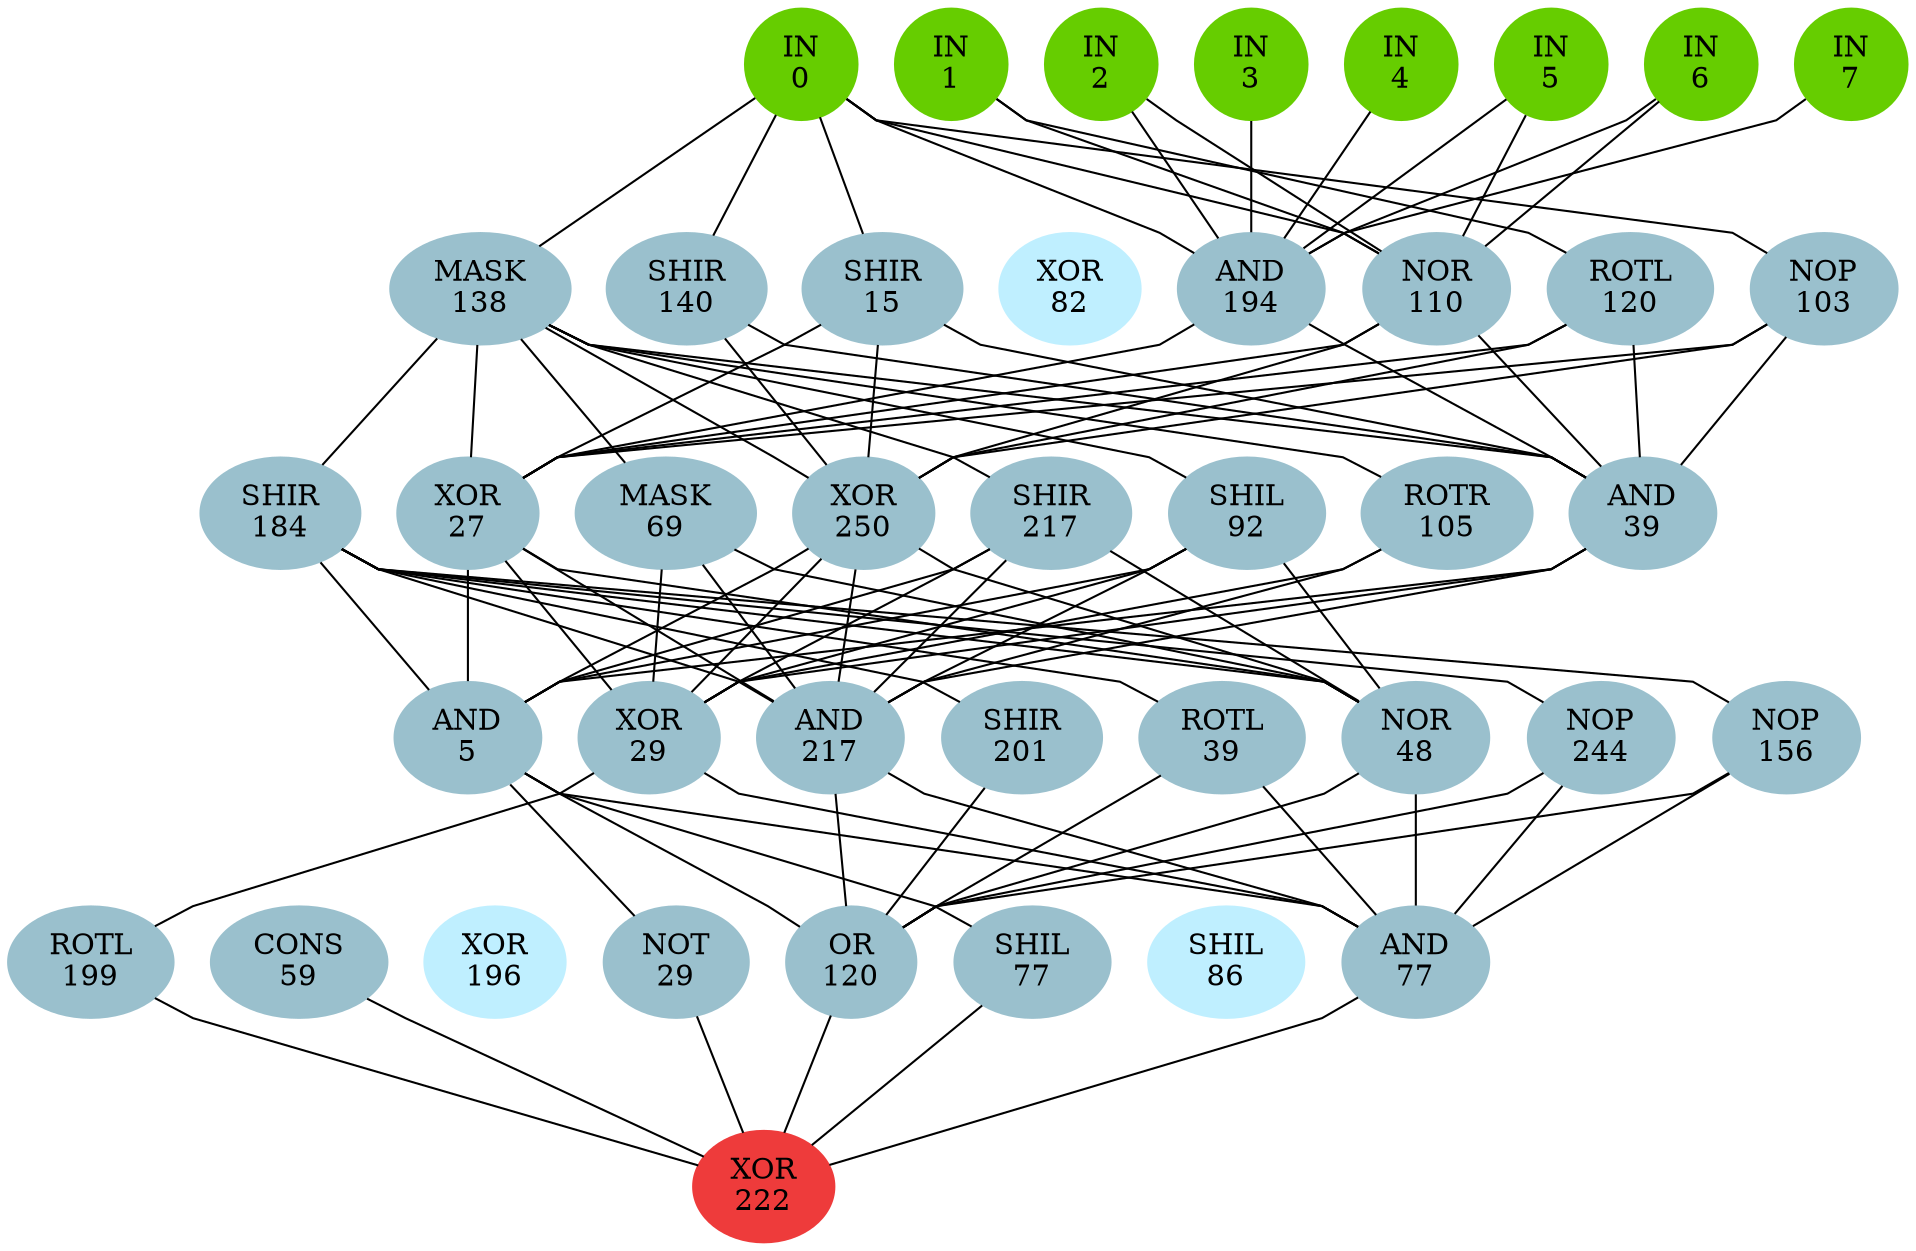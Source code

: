 graph EACircuit {
rankdir=BT;
ranksep=0.75;
ordering=out;
splines=polyline;
node [style=filled, color=lightblue2];

{ rank=same;
node [color=chartreuse3];
"-1_0"[label="IN\n0"];
node [color=chartreuse3];
"-1_1"[label="IN\n1"];
node [color=chartreuse3];
"-1_2"[label="IN\n2"];
node [color=chartreuse3];
"-1_3"[label="IN\n3"];
node [color=chartreuse3];
"-1_4"[label="IN\n4"];
node [color=chartreuse3];
"-1_5"[label="IN\n5"];
node [color=chartreuse3];
"-1_6"[label="IN\n6"];
node [color=chartreuse3];
"-1_7"[label="IN\n7"];
}
{ rank=same;
node [color=lightblue3];
"0_0"[label="MASK\n138"];
node [color=lightblue3];
"0_1"[label="SHIR\n140"];
node [color=lightblue3];
"0_2"[label="SHIR\n15"];
node [color=lightblue1];
"0_3"[label="XOR\n82"];
node [color=lightblue3];
"0_4"[label="AND\n194"];
node [color=lightblue3];
"0_5"[label="NOR\n110"];
node [color=lightblue3];
"0_6"[label="ROTL\n120"];
node [color=lightblue3];
"0_7"[label="NOP\n103"];
}
{ rank=same;
node [color=lightblue3];
"1_0"[label="SHIR\n184"];
node [color=lightblue3];
"1_1"[label="XOR\n27"];
node [color=lightblue3];
"1_2"[label="MASK\n69"];
node [color=lightblue3];
"1_3"[label="XOR\n250"];
node [color=lightblue3];
"1_4"[label="SHIR\n217"];
node [color=lightblue3];
"1_5"[label="SHIL\n92"];
node [color=lightblue3];
"1_6"[label="ROTR\n105"];
node [color=lightblue3];
"1_7"[label="AND\n39"];
}
{ rank=same;
node [color=lightblue3];
"2_0"[label="AND\n5"];
node [color=lightblue3];
"2_1"[label="XOR\n29"];
node [color=lightblue3];
"2_2"[label="AND\n217"];
node [color=lightblue3];
"2_3"[label="SHIR\n201"];
node [color=lightblue3];
"2_4"[label="ROTL\n39"];
node [color=lightblue3];
"2_5"[label="NOR\n48"];
node [color=lightblue3];
"2_6"[label="NOP\n244"];
node [color=lightblue3];
"2_7"[label="NOP\n156"];
}
{ rank=same;
node [color=lightblue3];
"3_0"[label="ROTL\n199"];
node [color=lightblue3];
"3_1"[label="CONS\n59"];
node [color=lightblue1];
"3_2"[label="XOR\n196"];
node [color=lightblue3];
"3_3"[label="NOT\n29"];
node [color=lightblue3];
"3_4"[label="OR\n120"];
node [color=lightblue3];
"3_5"[label="SHIL\n77"];
node [color=lightblue1];
"3_6"[label="SHIL\n86"];
node [color=lightblue3];
"3_7"[label="AND\n77"];
}
{ rank=same;
node [color=brown2];
"4_0"[label="XOR\n222"];
}
edge[style=invis];
"-1_0" -- "-1_1" -- "-1_2" -- "-1_3" -- "-1_4" -- "-1_5" -- "-1_6" -- "-1_7";
"0_0" -- "0_1" -- "0_2" -- "0_3" -- "0_4" -- "0_5" -- "0_6" -- "0_7";
"1_0" -- "1_1" -- "1_2" -- "1_3" -- "1_4" -- "1_5" -- "1_6" -- "1_7";
"2_0" -- "2_1" -- "2_2" -- "2_3" -- "2_4" -- "2_5" -- "2_6" -- "2_7";
"3_0" -- "3_1" -- "3_2" -- "3_3" -- "3_4" -- "3_5" -- "3_6" -- "3_7";
"4_0" -- "4_0";
edge[style=solid];
"0_0" -- "-1_0";
"0_1" -- "-1_0";
"0_2" -- "-1_0";
"0_4" -- "-1_0";
"0_4" -- "-1_2";
"0_4" -- "-1_3";
"0_4" -- "-1_4";
"0_4" -- "-1_5";
"0_4" -- "-1_6";
"0_4" -- "-1_7";
"0_5" -- "-1_0";
"0_5" -- "-1_1";
"0_5" -- "-1_2";
"0_5" -- "-1_5";
"0_5" -- "-1_6";
"0_6" -- "-1_1";
"0_7" -- "-1_0";
"1_0" -- "0_0";
"1_1" -- "0_0";
"1_1" -- "0_2";
"1_1" -- "0_4";
"1_1" -- "0_5";
"1_1" -- "0_6";
"1_1" -- "0_7";
"1_2" -- "0_0";
"1_3" -- "0_0";
"1_3" -- "0_1";
"1_3" -- "0_2";
"1_3" -- "0_5";
"1_3" -- "0_6";
"1_3" -- "0_7";
"1_4" -- "0_0";
"1_5" -- "0_0";
"1_6" -- "0_0";
"1_7" -- "0_0";
"1_7" -- "0_1";
"1_7" -- "0_2";
"1_7" -- "0_4";
"1_7" -- "0_5";
"1_7" -- "0_6";
"1_7" -- "0_7";
"2_0" -- "1_0";
"2_0" -- "1_1";
"2_0" -- "1_3";
"2_0" -- "1_4";
"2_0" -- "1_5";
"2_0" -- "1_7";
"2_1" -- "1_1";
"2_1" -- "1_2";
"2_1" -- "1_3";
"2_1" -- "1_4";
"2_1" -- "1_5";
"2_1" -- "1_6";
"2_1" -- "1_7";
"2_2" -- "1_0";
"2_2" -- "1_1";
"2_2" -- "1_2";
"2_2" -- "1_3";
"2_2" -- "1_4";
"2_2" -- "1_5";
"2_2" -- "1_6";
"2_2" -- "1_7";
"2_3" -- "1_0";
"2_4" -- "1_0";
"2_5" -- "1_0";
"2_5" -- "1_1";
"2_5" -- "1_2";
"2_5" -- "1_3";
"2_5" -- "1_4";
"2_5" -- "1_5";
"2_6" -- "1_0";
"2_7" -- "1_0";
"3_0" -- "2_1";
"3_3" -- "2_0";
"3_4" -- "2_0";
"3_4" -- "2_2";
"3_4" -- "2_3";
"3_4" -- "2_4";
"3_4" -- "2_5";
"3_4" -- "2_6";
"3_4" -- "2_7";
"3_5" -- "2_0";
"3_7" -- "2_0";
"3_7" -- "2_1";
"3_7" -- "2_2";
"3_7" -- "2_4";
"3_7" -- "2_5";
"3_7" -- "2_6";
"3_7" -- "2_7";
"4_0" -- "3_0";
"4_0" -- "3_1";
"4_0" -- "3_3";
"4_0" -- "3_4";
"4_0" -- "3_5";
"4_0" -- "3_7";
}
